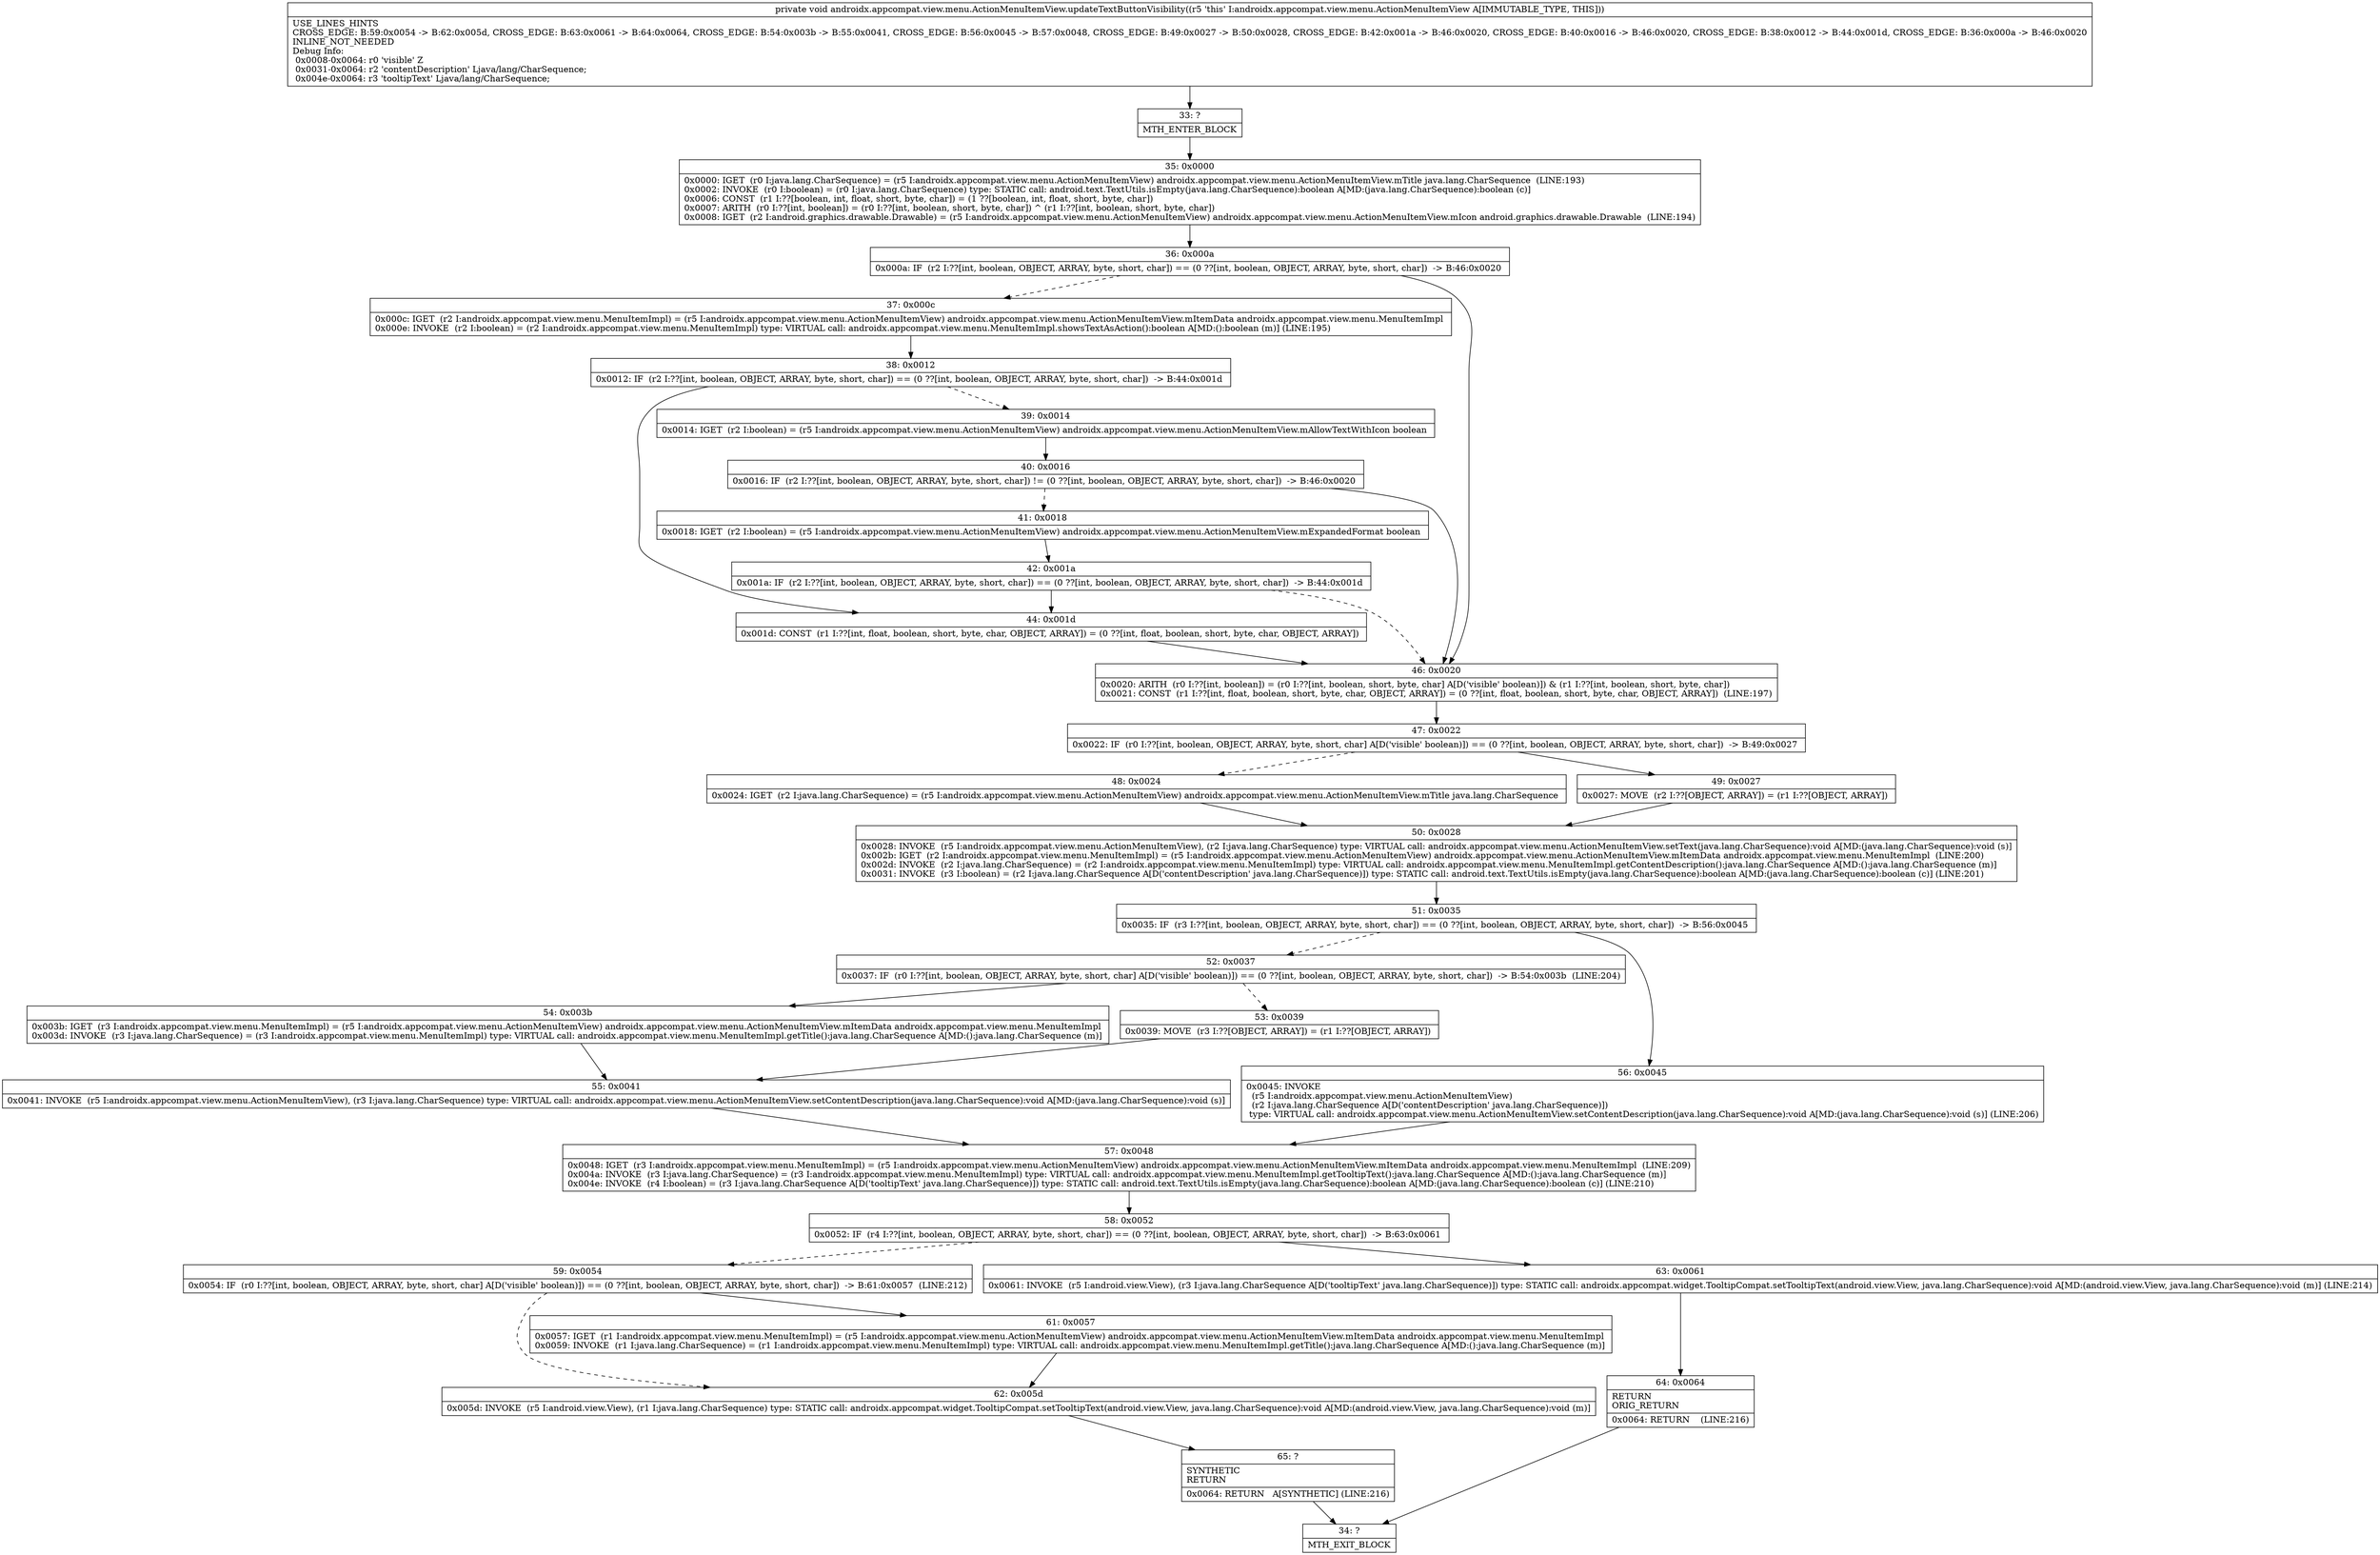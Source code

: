 digraph "CFG forandroidx.appcompat.view.menu.ActionMenuItemView.updateTextButtonVisibility()V" {
Node_33 [shape=record,label="{33\:\ ?|MTH_ENTER_BLOCK\l}"];
Node_35 [shape=record,label="{35\:\ 0x0000|0x0000: IGET  (r0 I:java.lang.CharSequence) = (r5 I:androidx.appcompat.view.menu.ActionMenuItemView) androidx.appcompat.view.menu.ActionMenuItemView.mTitle java.lang.CharSequence  (LINE:193)\l0x0002: INVOKE  (r0 I:boolean) = (r0 I:java.lang.CharSequence) type: STATIC call: android.text.TextUtils.isEmpty(java.lang.CharSequence):boolean A[MD:(java.lang.CharSequence):boolean (c)]\l0x0006: CONST  (r1 I:??[boolean, int, float, short, byte, char]) = (1 ??[boolean, int, float, short, byte, char]) \l0x0007: ARITH  (r0 I:??[int, boolean]) = (r0 I:??[int, boolean, short, byte, char]) ^ (r1 I:??[int, boolean, short, byte, char]) \l0x0008: IGET  (r2 I:android.graphics.drawable.Drawable) = (r5 I:androidx.appcompat.view.menu.ActionMenuItemView) androidx.appcompat.view.menu.ActionMenuItemView.mIcon android.graphics.drawable.Drawable  (LINE:194)\l}"];
Node_36 [shape=record,label="{36\:\ 0x000a|0x000a: IF  (r2 I:??[int, boolean, OBJECT, ARRAY, byte, short, char]) == (0 ??[int, boolean, OBJECT, ARRAY, byte, short, char])  \-\> B:46:0x0020 \l}"];
Node_37 [shape=record,label="{37\:\ 0x000c|0x000c: IGET  (r2 I:androidx.appcompat.view.menu.MenuItemImpl) = (r5 I:androidx.appcompat.view.menu.ActionMenuItemView) androidx.appcompat.view.menu.ActionMenuItemView.mItemData androidx.appcompat.view.menu.MenuItemImpl \l0x000e: INVOKE  (r2 I:boolean) = (r2 I:androidx.appcompat.view.menu.MenuItemImpl) type: VIRTUAL call: androidx.appcompat.view.menu.MenuItemImpl.showsTextAsAction():boolean A[MD:():boolean (m)] (LINE:195)\l}"];
Node_38 [shape=record,label="{38\:\ 0x0012|0x0012: IF  (r2 I:??[int, boolean, OBJECT, ARRAY, byte, short, char]) == (0 ??[int, boolean, OBJECT, ARRAY, byte, short, char])  \-\> B:44:0x001d \l}"];
Node_39 [shape=record,label="{39\:\ 0x0014|0x0014: IGET  (r2 I:boolean) = (r5 I:androidx.appcompat.view.menu.ActionMenuItemView) androidx.appcompat.view.menu.ActionMenuItemView.mAllowTextWithIcon boolean \l}"];
Node_40 [shape=record,label="{40\:\ 0x0016|0x0016: IF  (r2 I:??[int, boolean, OBJECT, ARRAY, byte, short, char]) != (0 ??[int, boolean, OBJECT, ARRAY, byte, short, char])  \-\> B:46:0x0020 \l}"];
Node_41 [shape=record,label="{41\:\ 0x0018|0x0018: IGET  (r2 I:boolean) = (r5 I:androidx.appcompat.view.menu.ActionMenuItemView) androidx.appcompat.view.menu.ActionMenuItemView.mExpandedFormat boolean \l}"];
Node_42 [shape=record,label="{42\:\ 0x001a|0x001a: IF  (r2 I:??[int, boolean, OBJECT, ARRAY, byte, short, char]) == (0 ??[int, boolean, OBJECT, ARRAY, byte, short, char])  \-\> B:44:0x001d \l}"];
Node_44 [shape=record,label="{44\:\ 0x001d|0x001d: CONST  (r1 I:??[int, float, boolean, short, byte, char, OBJECT, ARRAY]) = (0 ??[int, float, boolean, short, byte, char, OBJECT, ARRAY]) \l}"];
Node_46 [shape=record,label="{46\:\ 0x0020|0x0020: ARITH  (r0 I:??[int, boolean]) = (r0 I:??[int, boolean, short, byte, char] A[D('visible' boolean)]) & (r1 I:??[int, boolean, short, byte, char]) \l0x0021: CONST  (r1 I:??[int, float, boolean, short, byte, char, OBJECT, ARRAY]) = (0 ??[int, float, boolean, short, byte, char, OBJECT, ARRAY])  (LINE:197)\l}"];
Node_47 [shape=record,label="{47\:\ 0x0022|0x0022: IF  (r0 I:??[int, boolean, OBJECT, ARRAY, byte, short, char] A[D('visible' boolean)]) == (0 ??[int, boolean, OBJECT, ARRAY, byte, short, char])  \-\> B:49:0x0027 \l}"];
Node_48 [shape=record,label="{48\:\ 0x0024|0x0024: IGET  (r2 I:java.lang.CharSequence) = (r5 I:androidx.appcompat.view.menu.ActionMenuItemView) androidx.appcompat.view.menu.ActionMenuItemView.mTitle java.lang.CharSequence \l}"];
Node_50 [shape=record,label="{50\:\ 0x0028|0x0028: INVOKE  (r5 I:androidx.appcompat.view.menu.ActionMenuItemView), (r2 I:java.lang.CharSequence) type: VIRTUAL call: androidx.appcompat.view.menu.ActionMenuItemView.setText(java.lang.CharSequence):void A[MD:(java.lang.CharSequence):void (s)]\l0x002b: IGET  (r2 I:androidx.appcompat.view.menu.MenuItemImpl) = (r5 I:androidx.appcompat.view.menu.ActionMenuItemView) androidx.appcompat.view.menu.ActionMenuItemView.mItemData androidx.appcompat.view.menu.MenuItemImpl  (LINE:200)\l0x002d: INVOKE  (r2 I:java.lang.CharSequence) = (r2 I:androidx.appcompat.view.menu.MenuItemImpl) type: VIRTUAL call: androidx.appcompat.view.menu.MenuItemImpl.getContentDescription():java.lang.CharSequence A[MD:():java.lang.CharSequence (m)]\l0x0031: INVOKE  (r3 I:boolean) = (r2 I:java.lang.CharSequence A[D('contentDescription' java.lang.CharSequence)]) type: STATIC call: android.text.TextUtils.isEmpty(java.lang.CharSequence):boolean A[MD:(java.lang.CharSequence):boolean (c)] (LINE:201)\l}"];
Node_51 [shape=record,label="{51\:\ 0x0035|0x0035: IF  (r3 I:??[int, boolean, OBJECT, ARRAY, byte, short, char]) == (0 ??[int, boolean, OBJECT, ARRAY, byte, short, char])  \-\> B:56:0x0045 \l}"];
Node_52 [shape=record,label="{52\:\ 0x0037|0x0037: IF  (r0 I:??[int, boolean, OBJECT, ARRAY, byte, short, char] A[D('visible' boolean)]) == (0 ??[int, boolean, OBJECT, ARRAY, byte, short, char])  \-\> B:54:0x003b  (LINE:204)\l}"];
Node_53 [shape=record,label="{53\:\ 0x0039|0x0039: MOVE  (r3 I:??[OBJECT, ARRAY]) = (r1 I:??[OBJECT, ARRAY]) \l}"];
Node_55 [shape=record,label="{55\:\ 0x0041|0x0041: INVOKE  (r5 I:androidx.appcompat.view.menu.ActionMenuItemView), (r3 I:java.lang.CharSequence) type: VIRTUAL call: androidx.appcompat.view.menu.ActionMenuItemView.setContentDescription(java.lang.CharSequence):void A[MD:(java.lang.CharSequence):void (s)]\l}"];
Node_57 [shape=record,label="{57\:\ 0x0048|0x0048: IGET  (r3 I:androidx.appcompat.view.menu.MenuItemImpl) = (r5 I:androidx.appcompat.view.menu.ActionMenuItemView) androidx.appcompat.view.menu.ActionMenuItemView.mItemData androidx.appcompat.view.menu.MenuItemImpl  (LINE:209)\l0x004a: INVOKE  (r3 I:java.lang.CharSequence) = (r3 I:androidx.appcompat.view.menu.MenuItemImpl) type: VIRTUAL call: androidx.appcompat.view.menu.MenuItemImpl.getTooltipText():java.lang.CharSequence A[MD:():java.lang.CharSequence (m)]\l0x004e: INVOKE  (r4 I:boolean) = (r3 I:java.lang.CharSequence A[D('tooltipText' java.lang.CharSequence)]) type: STATIC call: android.text.TextUtils.isEmpty(java.lang.CharSequence):boolean A[MD:(java.lang.CharSequence):boolean (c)] (LINE:210)\l}"];
Node_58 [shape=record,label="{58\:\ 0x0052|0x0052: IF  (r4 I:??[int, boolean, OBJECT, ARRAY, byte, short, char]) == (0 ??[int, boolean, OBJECT, ARRAY, byte, short, char])  \-\> B:63:0x0061 \l}"];
Node_59 [shape=record,label="{59\:\ 0x0054|0x0054: IF  (r0 I:??[int, boolean, OBJECT, ARRAY, byte, short, char] A[D('visible' boolean)]) == (0 ??[int, boolean, OBJECT, ARRAY, byte, short, char])  \-\> B:61:0x0057  (LINE:212)\l}"];
Node_61 [shape=record,label="{61\:\ 0x0057|0x0057: IGET  (r1 I:androidx.appcompat.view.menu.MenuItemImpl) = (r5 I:androidx.appcompat.view.menu.ActionMenuItemView) androidx.appcompat.view.menu.ActionMenuItemView.mItemData androidx.appcompat.view.menu.MenuItemImpl \l0x0059: INVOKE  (r1 I:java.lang.CharSequence) = (r1 I:androidx.appcompat.view.menu.MenuItemImpl) type: VIRTUAL call: androidx.appcompat.view.menu.MenuItemImpl.getTitle():java.lang.CharSequence A[MD:():java.lang.CharSequence (m)]\l}"];
Node_62 [shape=record,label="{62\:\ 0x005d|0x005d: INVOKE  (r5 I:android.view.View), (r1 I:java.lang.CharSequence) type: STATIC call: androidx.appcompat.widget.TooltipCompat.setTooltipText(android.view.View, java.lang.CharSequence):void A[MD:(android.view.View, java.lang.CharSequence):void (m)]\l}"];
Node_65 [shape=record,label="{65\:\ ?|SYNTHETIC\lRETURN\l|0x0064: RETURN   A[SYNTHETIC] (LINE:216)\l}"];
Node_34 [shape=record,label="{34\:\ ?|MTH_EXIT_BLOCK\l}"];
Node_63 [shape=record,label="{63\:\ 0x0061|0x0061: INVOKE  (r5 I:android.view.View), (r3 I:java.lang.CharSequence A[D('tooltipText' java.lang.CharSequence)]) type: STATIC call: androidx.appcompat.widget.TooltipCompat.setTooltipText(android.view.View, java.lang.CharSequence):void A[MD:(android.view.View, java.lang.CharSequence):void (m)] (LINE:214)\l}"];
Node_64 [shape=record,label="{64\:\ 0x0064|RETURN\lORIG_RETURN\l|0x0064: RETURN    (LINE:216)\l}"];
Node_54 [shape=record,label="{54\:\ 0x003b|0x003b: IGET  (r3 I:androidx.appcompat.view.menu.MenuItemImpl) = (r5 I:androidx.appcompat.view.menu.ActionMenuItemView) androidx.appcompat.view.menu.ActionMenuItemView.mItemData androidx.appcompat.view.menu.MenuItemImpl \l0x003d: INVOKE  (r3 I:java.lang.CharSequence) = (r3 I:androidx.appcompat.view.menu.MenuItemImpl) type: VIRTUAL call: androidx.appcompat.view.menu.MenuItemImpl.getTitle():java.lang.CharSequence A[MD:():java.lang.CharSequence (m)]\l}"];
Node_56 [shape=record,label="{56\:\ 0x0045|0x0045: INVOKE  \l  (r5 I:androidx.appcompat.view.menu.ActionMenuItemView)\l  (r2 I:java.lang.CharSequence A[D('contentDescription' java.lang.CharSequence)])\l type: VIRTUAL call: androidx.appcompat.view.menu.ActionMenuItemView.setContentDescription(java.lang.CharSequence):void A[MD:(java.lang.CharSequence):void (s)] (LINE:206)\l}"];
Node_49 [shape=record,label="{49\:\ 0x0027|0x0027: MOVE  (r2 I:??[OBJECT, ARRAY]) = (r1 I:??[OBJECT, ARRAY]) \l}"];
MethodNode[shape=record,label="{private void androidx.appcompat.view.menu.ActionMenuItemView.updateTextButtonVisibility((r5 'this' I:androidx.appcompat.view.menu.ActionMenuItemView A[IMMUTABLE_TYPE, THIS]))  | USE_LINES_HINTS\lCROSS_EDGE: B:59:0x0054 \-\> B:62:0x005d, CROSS_EDGE: B:63:0x0061 \-\> B:64:0x0064, CROSS_EDGE: B:54:0x003b \-\> B:55:0x0041, CROSS_EDGE: B:56:0x0045 \-\> B:57:0x0048, CROSS_EDGE: B:49:0x0027 \-\> B:50:0x0028, CROSS_EDGE: B:42:0x001a \-\> B:46:0x0020, CROSS_EDGE: B:40:0x0016 \-\> B:46:0x0020, CROSS_EDGE: B:38:0x0012 \-\> B:44:0x001d, CROSS_EDGE: B:36:0x000a \-\> B:46:0x0020\lINLINE_NOT_NEEDED\lDebug Info:\l  0x0008\-0x0064: r0 'visible' Z\l  0x0031\-0x0064: r2 'contentDescription' Ljava\/lang\/CharSequence;\l  0x004e\-0x0064: r3 'tooltipText' Ljava\/lang\/CharSequence;\l}"];
MethodNode -> Node_33;Node_33 -> Node_35;
Node_35 -> Node_36;
Node_36 -> Node_37[style=dashed];
Node_36 -> Node_46;
Node_37 -> Node_38;
Node_38 -> Node_39[style=dashed];
Node_38 -> Node_44;
Node_39 -> Node_40;
Node_40 -> Node_41[style=dashed];
Node_40 -> Node_46;
Node_41 -> Node_42;
Node_42 -> Node_44;
Node_42 -> Node_46[style=dashed];
Node_44 -> Node_46;
Node_46 -> Node_47;
Node_47 -> Node_48[style=dashed];
Node_47 -> Node_49;
Node_48 -> Node_50;
Node_50 -> Node_51;
Node_51 -> Node_52[style=dashed];
Node_51 -> Node_56;
Node_52 -> Node_53[style=dashed];
Node_52 -> Node_54;
Node_53 -> Node_55;
Node_55 -> Node_57;
Node_57 -> Node_58;
Node_58 -> Node_59[style=dashed];
Node_58 -> Node_63;
Node_59 -> Node_61;
Node_59 -> Node_62[style=dashed];
Node_61 -> Node_62;
Node_62 -> Node_65;
Node_65 -> Node_34;
Node_63 -> Node_64;
Node_64 -> Node_34;
Node_54 -> Node_55;
Node_56 -> Node_57;
Node_49 -> Node_50;
}

